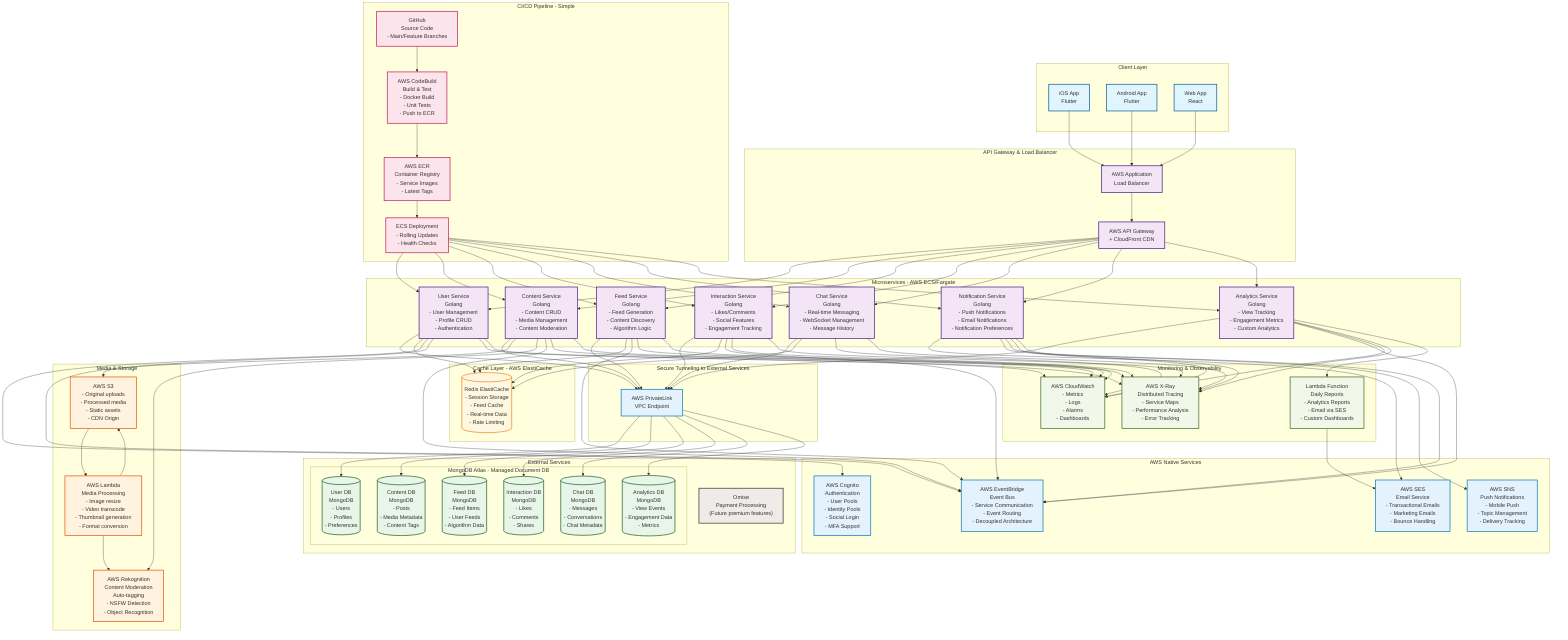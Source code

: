 graph TB
    %% Client Layer
    subgraph ClientLayer ["Client Layer"]
        iOS["iOS App<br/>Flutter"]
        Android["Android App<br/>Flutter"] 
        Web["Web App<br/>React"]
    end

    %% API Gateway & Load Balancer
    subgraph APIGateway ["API Gateway & Load Balancer"]
        ALB["AWS Application<br/>Load Balancer"]
        APIGW["AWS API Gateway<br/>+ CloudFront CDN"]
    end

    %% Microservices - AWS ECS/Fargate
    subgraph Microservices ["Microservices - AWS ECS/Fargate"]
        USER_SVC["User Service<br/>Golang<br/>- User Management<br/>- Profile CRUD<br/>- Authentication"]
        
        CONTENT_SVC["Content Service<br/>Golang<br/>- Content CRUD<br/>- Media Management<br/>- Content Moderation"]
        
        FEED_SVC["Feed Service<br/>Golang<br/>- Feed Generation<br/>- Content Discovery<br/>- Algorithm Logic"]
        
        INTERACTION_SVC["Interaction Service<br/>Golang<br/>- Likes/Comments<br/>- Social Features<br/>- Engagement Tracking"]
        
        CHAT_SVC["Chat Service<br/>Golang<br/>- Real-time Messaging<br/>- WebSocket Management<br/>- Message History"]
        
        NOTIFICATION_SVC["Notification Service<br/>Golang<br/>- Push Notifications<br/>- Email Notifications<br/>- Notification Preferences"]
        
        ANALYTICS_SVC["Analytics Service<br/>Golang<br/>- View Tracking<br/>- Engagement Metrics<br/>- Custom Analytics"]
    end

    %% Secure Tunneling
    subgraph SecureTunneling ["Secure Tunneling to External Services"]
        PRIVATELINK["AWS PrivateLink<br/>VPC Endpoint"]
    end

    %% Cache Layer
    subgraph CacheLayer ["Cache Layer - AWS ElastiCache"]
        REDIS[("Redis ElastiCache<br/>- Session Storage<br/>- Feed Cache<br/>- Real-time Data<br/>- Rate Limiting")]
    end

    %% Storage & Media Processing
    subgraph MediaStorage ["Media & Storage"]
        S3["AWS S3<br/>- Original uploads<br/>- Processed media<br/>- Static assets<br/>- CDN Origin"]
        
        LAMBDA["AWS Lambda<br/>Media Processing<br/>- Image resize<br/>- Video transcode<br/>- Thumbnail generation<br/>- Format conversion"]
        
        REKOGNITION["AWS Rekognition<br/>Content Moderation<br/>Auto-tagging<br/>- NSFW Detection<br/>- Object Recognition"]
    end

    %% AWS Native Services
    subgraph AWSServices ["AWS Native Services"]
        COGNITO["AWS Cognito<br/>Authentication<br/>- User Pools<br/>- Identity Pools<br/>- Social Login<br/>- MFA Support"]
        
        SES["AWS SES<br/>Email Service<br/>- Transactional Emails<br/>- Marketing Emails<br/>- Bounce Handling"]
        
        SNS["AWS SNS<br/>Push Notifications<br/>- Mobile Push<br/>- Topic Management<br/>- Delivery Tracking"]
        
        EVENTBRIDGE["AWS EventBridge<br/>Event Bus<br/>- Service Communication<br/>- Event Routing<br/>- Decoupled Architecture"]
    end

    %% Monitoring & Observability
    subgraph Monitoring ["Monitoring & Observability"]
        CLOUDWATCH["AWS CloudWatch<br/>- Metrics<br/>- Logs<br/>- Alarms<br/>- Dashboards"]
        
        XRAY["AWS X-Ray<br/>Distributed Tracing<br/>- Service Maps<br/>- Performance Analysis<br/>- Error Tracking"]
        
        REPORT_LAMBDA["Lambda Function<br/>Daily Reports<br/>- Analytics Reports<br/>- Email via SES<br/>- Custom Dashboards"]
    end

    %% CI/CD Pipeline - Simple
    subgraph CICD ["CI/CD Pipeline - Simple"]
        GITHUB["GitHub<br/>Source Code<br/>- Main/Feature Branches"]
        CODEBUILD["AWS CodeBuild<br/>Build & Test<br/>- Docker Build<br/>- Unit Tests<br/>- Push to ECR"]
        ECR["AWS ECR<br/>Container Registry<br/>- Service Images<br/>- Latest Tags"]
        ECS_DEPLOY["ECS Deployment<br/>- Rolling Updates<br/>- Health Checks"]
    end

    %% External Services
    subgraph ExternalServices ["External Services"]
        OMISE["Omise<br/>Payment Processing<br/>(Future premium features)"]
        
        subgraph MONGO_ATLAS ["MongoDB Atlas - Managed Document DB"]
            USER_DB[("User DB<br/>MongoDB<br/>- Users<br/>- Profiles<br/>- Preferences")]
            
            CONTENT_DB[("Content DB<br/>MongoDB<br/>- Posts<br/>- Media Metadata<br/>- Content Tags")]
            
            FEED_DB[("Feed DB<br/>MongoDB<br/>- Feed Items<br/>- User Feeds<br/>- Algorithm Data")]
            
            INTERACTION_DB[("Interaction DB<br/>MongoDB<br/>- Likes<br/>- Comments<br/>- Shares")]
            
            CHAT_DB[("Chat DB<br/>MongoDB<br/>- Messages<br/>- Conversations<br/>- Chat Metadata")]
            
            ANALYTICS_DB[("Analytics DB<br/>MongoDB<br/>- View Events<br/>- Engagement Data<br/>- Metrics")]
        end
    end

    %% Client Connections
    iOS --> ALB
    Android --> ALB
    Web --> ALB
    
    %% API Gateway Connections
    ALB --> APIGW
    APIGW --> USER_SVC
    APIGW --> CONTENT_SVC
    APIGW --> FEED_SVC
    APIGW --> INTERACTION_SVC
    APIGW --> CHAT_SVC
    APIGW --> NOTIFICATION_SVC
    APIGW --> ANALYTICS_SVC
    
    %% Service to Database Connections via PrivateLink
    USER_SVC --> PRIVATELINK
    CONTENT_SVC --> PRIVATELINK
    FEED_SVC --> PRIVATELINK
    INTERACTION_SVC --> PRIVATELINK
    CHAT_SVC --> PRIVATELINK
    ANALYTICS_SVC --> PRIVATELINK
    
    %% PrivateLink to specific MongoDB databases
    PRIVATELINK --> USER_DB
    PRIVATELINK --> CONTENT_DB
    PRIVATELINK --> FEED_DB
    PRIVATELINK --> INTERACTION_DB
    PRIVATELINK --> CHAT_DB
    PRIVATELINK --> ANALYTICS_DB
    
    %% Service to Cache Connections
    USER_SVC --> REDIS
    FEED_SVC --> REDIS
    CHAT_SVC --> REDIS
    INTERACTION_SVC --> REDIS
    
    %% Service to AWS Native Services
    USER_SVC --> COGNITO
    NOTIFICATION_SVC --> SES
    NOTIFICATION_SVC --> SNS
    CONTENT_SVC --> S3
    CONTENT_SVC --> REKOGNITION
    
    %% Media Processing Pipeline
    S3 --> LAMBDA
    LAMBDA --> S3
    LAMBDA --> REKOGNITION
    
    %% Event-Driven Communication
    USER_SVC --> EVENTBRIDGE
    CONTENT_SVC --> EVENTBRIDGE
    INTERACTION_SVC --> EVENTBRIDGE
    FEED_SVC --> EVENTBRIDGE
    NOTIFICATION_SVC --> EVENTBRIDGE
    ANALYTICS_SVC --> EVENTBRIDGE
    
    %% Monitoring Connections
    USER_SVC --> CLOUDWATCH
    CONTENT_SVC --> CLOUDWATCH
    FEED_SVC --> CLOUDWATCH
    INTERACTION_SVC --> CLOUDWATCH
    CHAT_SVC --> CLOUDWATCH
    NOTIFICATION_SVC --> CLOUDWATCH
    ANALYTICS_SVC --> CLOUDWATCH
    
    %% Tracing
    USER_SVC --> XRAY
    CONTENT_SVC --> XRAY
    FEED_SVC --> XRAY
    INTERACTION_SVC --> XRAY
    CHAT_SVC --> XRAY
    NOTIFICATION_SVC --> XRAY
    ANALYTICS_SVC --> XRAY
    
    %% Analytics Reporting
    ANALYTICS_SVC --> REPORT_LAMBDA
    REPORT_LAMBDA --> SES
    
    %% CI/CD Pipeline Connections
    GITHUB --> CODEBUILD
    CODEBUILD --> ECR
    ECR --> ECS_DEPLOY
    ECS_DEPLOY --> USER_SVC
    ECS_DEPLOY --> CONTENT_SVC
    ECS_DEPLOY --> FEED_SVC
    ECS_DEPLOY --> INTERACTION_SVC
    ECS_DEPLOY --> CHAT_SVC
    ECS_DEPLOY --> NOTIFICATION_SVC
    ECS_DEPLOY --> ANALYTICS_SVC
    
    %% Styling
    classDef clientStyle fill:#e1f5fe,stroke:#01579b,stroke-width:2px
    classDef serviceStyle fill:#f3e5f5,stroke:#4a148c,stroke-width:2px
    classDef dbStyle fill:#e8f5e9,stroke:#1b5e20,stroke-width:2px
    classDef cacheStyle fill:#fff8e1,stroke:#f57f17,stroke-width:2px
    classDef storageStyle fill:#fff3e0,stroke:#e65100,stroke-width:2px
    classDef awsStyle fill:#e3f2fd,stroke:#0277bd,stroke-width:2px
    classDef monitoringStyle fill:#f1f8e9,stroke:#33691e,stroke-width:2px
    classDef externalStyle fill:#efebe9,stroke:#3e2723,stroke-width:2px
    classDef cicdStyle fill:#fce4ec,stroke:#c2185b,stroke-width:2px
    
    class iOS,Android,Web clientStyle
    class ALB,APIGW,USER_SVC,CONTENT_SVC,FEED_SVC,INTERACTION_SVC,CHAT_SVC,NOTIFICATION_SVC,ANALYTICS_SVC serviceStyle
    class USER_DB,CONTENT_DB,FEED_DB,INTERACTION_DB,CHAT_DB,ANALYTICS_DB dbStyle
    class REDIS cacheStyle
    class S3,LAMBDA,REKOGNITION storageStyle
    class COGNITO,SES,SNS,EVENTBRIDGE,PRIVATELINK awsStyle
    class CLOUDWATCH,XRAY,REPORT_LAMBDA monitoringStyle
    class OMISE externalStyle
    class GITHUB,CODEBUILD,ECR,ECS_DEPLOY cicdStyle